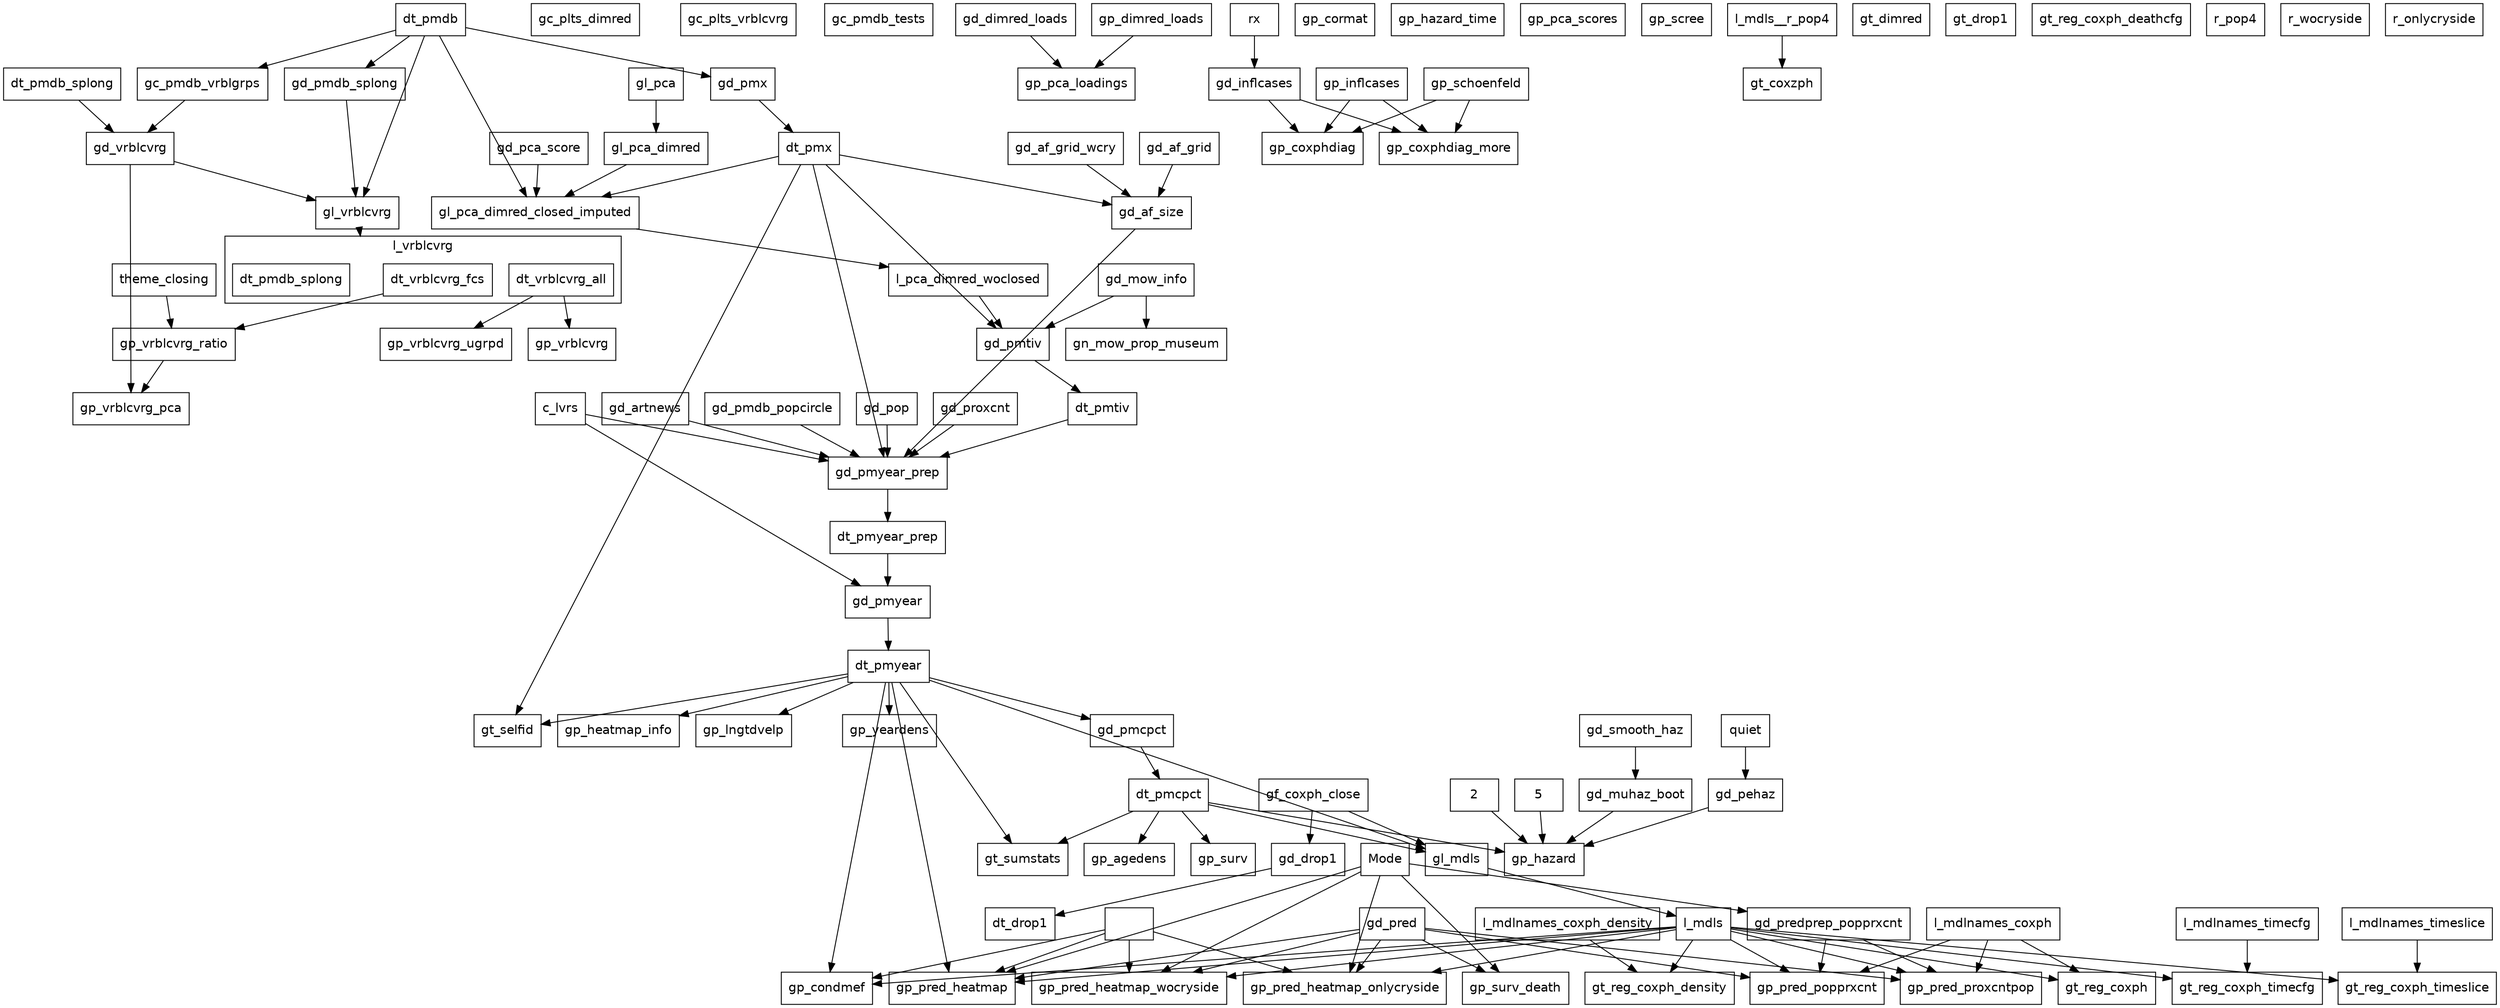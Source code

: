 digraph D {
 compound = true;
 splines = false; fontname=helvetica;
 node [shape=box, fontsize = 14, fontname=helvetica];
 edge [style = solid];
 
 subgraph cluster_l_vrblcvrg {
 label = "l_vrblcvrg";
 l_vrblcvrg__dt_vrblcvrg_all [label=dt_vrblcvrg_all]; 
l_vrblcvrg__dt_vrblcvrg_fcs [label=dt_vrblcvrg_fcs]; 
l_vrblcvrg [label = "", color=transparent, width=0, height=0]; 
l_vrblcvrg__dt_pmdb_splong [label=dt_pmdb_splong] 
} 
 gc_plts_dimred; 
gc_plts_vrblcvrg; 
gc_pmdb_tests; 
gc_pmdb_vrblgrps; 
gd_af_grid; 
gd_af_grid_wcry; 
gd_af_size; 
gd_artnews; 
gd_dimred_loads; 
gd_drop1; 
gd_inflcases; 
gd_mow_info; 
gd_muhaz_boot; 
gd_pca_score; 
gd_pehaz; 
gd_pmcpct; 
gd_pmdb_popcircle; 
gd_pmdb_splong; 
gd_pmtiv; 
gd_pmx; 
gd_pmyear; 
gd_pmyear_prep; 
gd_pop; 
gd_pred; 
gd_predprep_popprxcnt; 
gd_proxcnt; 
gd_smooth_haz; 
gd_vrblcvrg; 
gf_coxph_close; 
gl_mdls; 
gl_pca; 
gl_pca_dimred; 
gl_pca_dimred_closed_imputed; 
gl_vrblcvrg; 
gn_mow_prop_museum; 
gp_agedens; 
gp_condmef; 
gp_cormat; 
gp_coxphdiag; 
gp_coxphdiag_more; 
gp_dimred_loads; 
gp_hazard; 
gp_hazard_time; 
gp_heatmap_info; 
gp_inflcases; 
gp_lngtdvelp; 
gp_pca_loadings; 
gp_pca_scores; 
gp_pred_heatmap; 
gp_pred_heatmap_onlycryside; 
gp_pred_heatmap_wocryside; 
gp_pred_popprxcnt; 
gp_pred_proxcntpop; 
gp_schoenfeld; 
gp_scree; 
gp_surv; 
gp_surv_death; 
gp_vrblcvrg; 
gp_vrblcvrg_pca; 
gp_vrblcvrg_ratio; 
gp_vrblcvrg_ugrpd; 
gp_yeardens; 
gt_coxzph; 
gt_dimred; 
gt_drop1; 
gt_reg_coxph; 
gt_reg_coxph_deathcfg; 
gt_reg_coxph_density; 
gt_reg_coxph_timecfg; 
gt_reg_coxph_timeslice; 
gt_selfid; 
gt_sumstats; 
Mode; 
quiet; 
theme_closing; 
dt_pmdb; 
dt_pmdb_splong; 
dt_pmx; 
l_pca_dimred_woclosed; 
dt_pmtiv; 
c_lvrs; 
dt_pmyear_prep; 
dt_pmyear; 
dt_pmcpct; 
2; 
5; 
rx; 
l_mdlnames_coxph; 
l_mdls; 
""r_pop4""; 
""r_wocryside""; 
""r_onlycryside""; 
l_mdls__r_pop4; 
l_mdlnames_coxph_density; 
l_mdlnames_timeslice; 
l_mdlnames_timecfg; 
dt_drop1 
 ""r_onlycryside"" -> gp_pred_heatmap_onlycryside; 
""r_pop4"" -> gp_condmef; 
""r_pop4"" -> gp_pred_heatmap; 
""r_wocryside"" -> gp_pred_heatmap_wocryside; 
2 -> gp_hazard; 
5 -> gp_hazard; 
Mode -> gd_predprep_popprxcnt; 
Mode -> gp_pred_heatmap; 
Mode -> gp_pred_heatmap_onlycryside; 
Mode -> gp_pred_heatmap_wocryside; 
Mode -> gp_surv_death; 
c_lvrs -> gd_pmyear; 
c_lvrs -> gd_pmyear_prep; 
dt_pmcpct -> gl_mdls; 
dt_pmcpct -> gp_agedens; 
dt_pmcpct -> gp_hazard; 
dt_pmcpct -> gp_surv; 
dt_pmcpct -> gt_sumstats; 
dt_pmdb -> gc_pmdb_vrblgrps; 
dt_pmdb -> gd_pmdb_splong; 
dt_pmdb -> gd_pmx; 
dt_pmdb -> gl_pca_dimred_closed_imputed; 
dt_pmdb -> gl_vrblcvrg; 
dt_pmdb_splong -> gd_vrblcvrg; 
dt_pmtiv -> gd_pmyear_prep; 
dt_pmx -> gd_af_size; 
dt_pmx -> gd_pmtiv; 
dt_pmx -> gd_pmyear_prep; 
dt_pmx -> gl_pca_dimred_closed_imputed; 
dt_pmx -> gt_selfid; 
dt_pmyear -> gd_pmcpct; 
dt_pmyear -> gl_mdls; 
dt_pmyear -> gp_condmef; 
dt_pmyear -> gp_heatmap_info; 
dt_pmyear -> gp_lngtdvelp; 
dt_pmyear -> gp_pred_heatmap; 
dt_pmyear -> gp_yeardens; 
dt_pmyear -> gt_selfid; 
dt_pmyear -> gt_sumstats; 
dt_pmyear_prep -> gd_pmyear; 
gc_pmdb_vrblgrps -> gd_vrblcvrg; 
gd_af_grid -> gd_af_size; 
gd_af_grid_wcry -> gd_af_size; 
gd_af_size -> gd_pmyear_prep; 
gd_artnews -> gd_pmyear_prep; 
gd_dimred_loads -> gp_pca_loadings; 
gd_drop1 -> dt_drop1; 
gd_inflcases -> gp_coxphdiag; 
gd_inflcases -> gp_coxphdiag_more; 
gd_mow_info -> gd_pmtiv; 
gd_mow_info -> gn_mow_prop_museum; 
gd_muhaz_boot -> gp_hazard; 
gd_pca_score -> gl_pca_dimred_closed_imputed; 
gd_pehaz -> gp_hazard; 
gd_pmcpct -> dt_pmcpct; 
gd_pmdb_popcircle -> gd_pmyear_prep; 
gd_pmdb_splong -> gl_vrblcvrg; 
gd_pmtiv -> dt_pmtiv; 
gd_pmx -> dt_pmx; 
gd_pmyear -> dt_pmyear; 
gd_pmyear_prep -> dt_pmyear_prep; 
gd_pop -> gd_pmyear_prep; 
gd_pred -> gp_pred_heatmap; 
gd_pred -> gp_pred_heatmap_onlycryside; 
gd_pred -> gp_pred_heatmap_wocryside; 
gd_pred -> gp_pred_popprxcnt; 
gd_pred -> gp_pred_proxcntpop; 
gd_pred -> gp_surv_death; 
gd_predprep_popprxcnt -> gp_pred_popprxcnt; 
gd_predprep_popprxcnt -> gp_pred_proxcntpop; 
gd_proxcnt -> gd_pmyear_prep; 
gd_smooth_haz -> gd_muhaz_boot; 
gd_vrblcvrg -> gl_vrblcvrg; 
gd_vrblcvrg -> gp_vrblcvrg_pca; 
gf_coxph_close -> gd_drop1; 
gf_coxph_close -> gl_mdls; 
gl_mdls -> l_mdls; 
gl_pca -> gl_pca_dimred; 
gl_pca_dimred -> gl_pca_dimred_closed_imputed; 
gl_pca_dimred_closed_imputed -> l_pca_dimred_woclosed; 
gl_vrblcvrg -> l_vrblcvrg[lhead=cluster_l_vrblcvrg,ltail=gl_vrblcvrg]; 
gp_dimred_loads -> gp_pca_loadings; 
gp_inflcases -> gp_coxphdiag; 
gp_inflcases -> gp_coxphdiag_more; 
gp_schoenfeld -> gp_coxphdiag; 
gp_schoenfeld -> gp_coxphdiag_more; 
gp_vrblcvrg_ratio -> gp_vrblcvrg_pca; 
l_mdlnames_coxph -> gp_pred_popprxcnt; 
l_mdlnames_coxph -> gp_pred_proxcntpop; 
l_mdlnames_coxph -> gt_reg_coxph; 
l_mdlnames_coxph_density -> gt_reg_coxph_density; 
l_mdlnames_timecfg -> gt_reg_coxph_timecfg; 
l_mdlnames_timeslice -> gt_reg_coxph_timeslice; 
l_mdls -> gp_condmef; 
l_mdls -> gp_pred_heatmap; 
l_mdls -> gp_pred_heatmap_onlycryside; 
l_mdls -> gp_pred_heatmap_wocryside; 
l_mdls -> gp_pred_popprxcnt; 
l_mdls -> gp_pred_proxcntpop; 
l_mdls -> gt_reg_coxph; 
l_mdls -> gt_reg_coxph_density; 
l_mdls -> gt_reg_coxph_timecfg; 
l_mdls -> gt_reg_coxph_timeslice; 
l_mdls__r_pop4 -> gt_coxzph; 
l_pca_dimred_woclosed -> gd_pmtiv; 
l_vrblcvrg__dt_vrblcvrg_all -> gp_vrblcvrg; 
l_vrblcvrg__dt_vrblcvrg_all -> gp_vrblcvrg_ugrpd; 
l_vrblcvrg__dt_vrblcvrg_fcs -> gp_vrblcvrg_ratio; 
quiet -> gd_pehaz; 
rx -> gd_inflcases; 
theme_closing -> gp_vrblcvrg_ratio }

